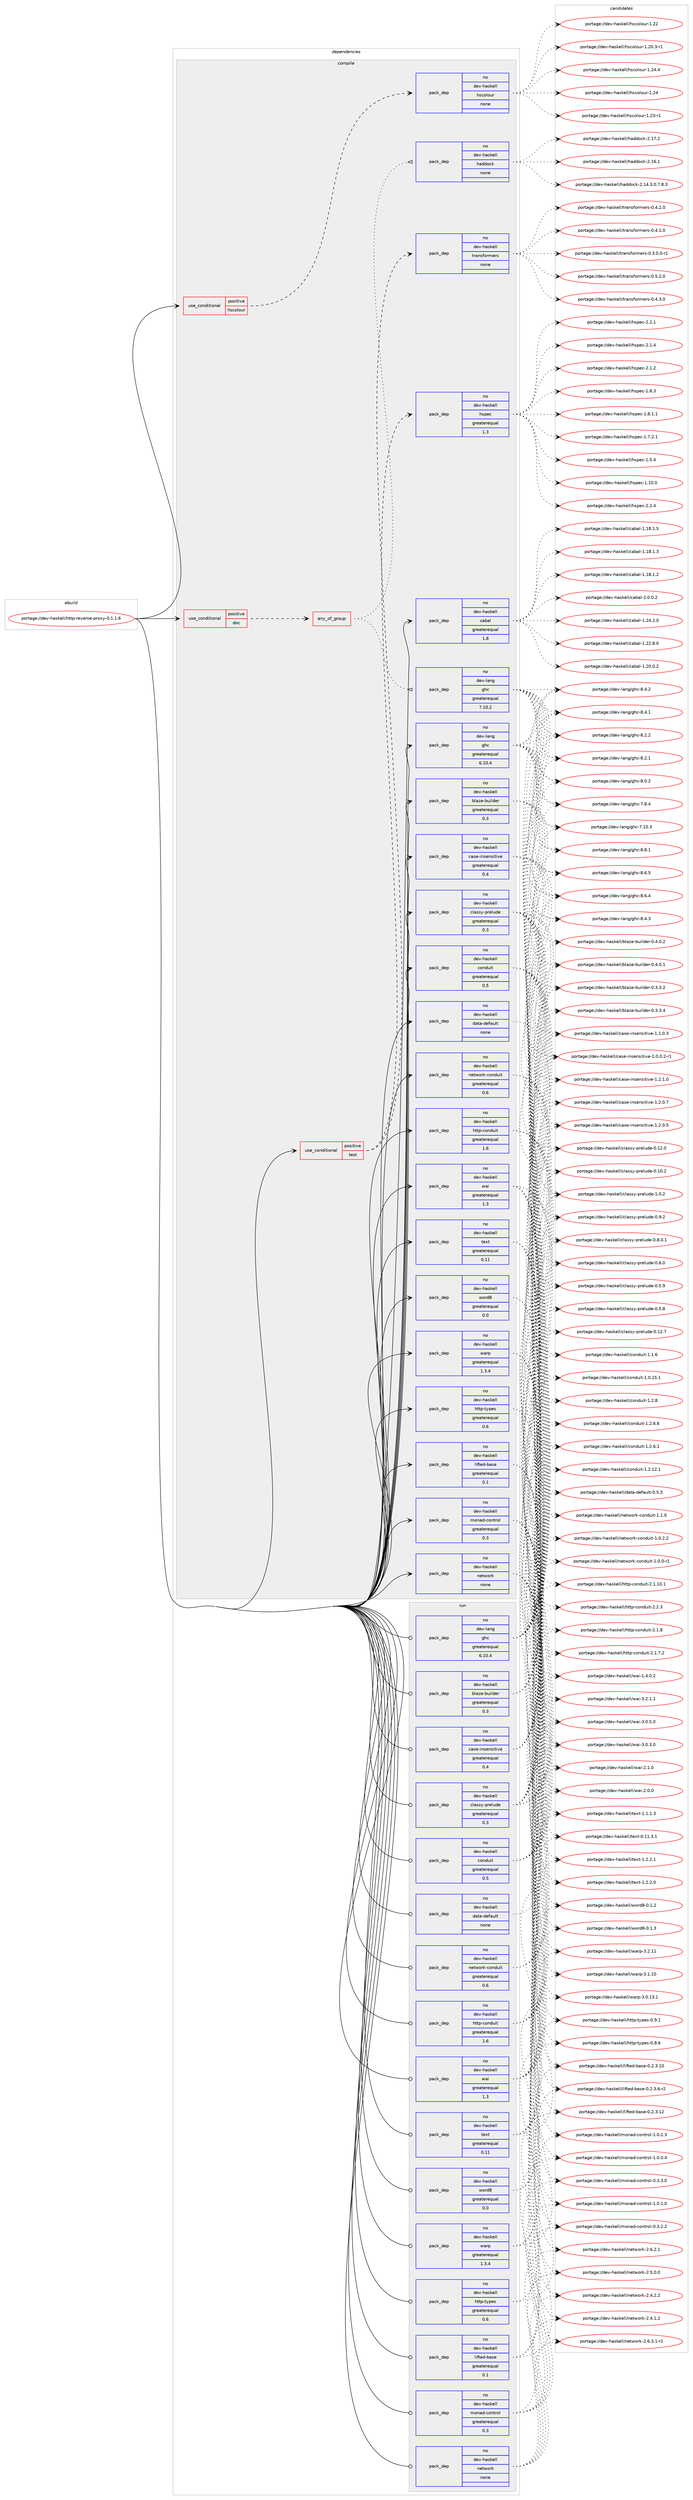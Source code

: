 digraph prolog {

# *************
# Graph options
# *************

newrank=true;
concentrate=true;
compound=true;
graph [rankdir=LR,fontname=Helvetica,fontsize=10,ranksep=1.5];#, ranksep=2.5, nodesep=0.2];
edge  [arrowhead=vee];
node  [fontname=Helvetica,fontsize=10];

# **********
# The ebuild
# **********

subgraph cluster_leftcol {
color=gray;
rank=same;
label=<<i>ebuild</i>>;
id [label="portage://dev-haskell/http-reverse-proxy-0.1.1.6", color=red, width=4, href="../dev-haskell/http-reverse-proxy-0.1.1.6.svg"];
}

# ****************
# The dependencies
# ****************

subgraph cluster_midcol {
color=gray;
label=<<i>dependencies</i>>;
subgraph cluster_compile {
fillcolor="#eeeeee";
style=filled;
label=<<i>compile</i>>;
subgraph cond133193 {
dependency556175 [label=<<TABLE BORDER="0" CELLBORDER="1" CELLSPACING="0" CELLPADDING="4"><TR><TD ROWSPAN="3" CELLPADDING="10">use_conditional</TD></TR><TR><TD>positive</TD></TR><TR><TD>doc</TD></TR></TABLE>>, shape=none, color=red];
subgraph any6204 {
dependency556176 [label=<<TABLE BORDER="0" CELLBORDER="1" CELLSPACING="0" CELLPADDING="4"><TR><TD CELLPADDING="10">any_of_group</TD></TR></TABLE>>, shape=none, color=red];subgraph pack416541 {
dependency556177 [label=<<TABLE BORDER="0" CELLBORDER="1" CELLSPACING="0" CELLPADDING="4" WIDTH="220"><TR><TD ROWSPAN="6" CELLPADDING="30">pack_dep</TD></TR><TR><TD WIDTH="110">no</TD></TR><TR><TD>dev-haskell</TD></TR><TR><TD>haddock</TD></TR><TR><TD>none</TD></TR><TR><TD></TD></TR></TABLE>>, shape=none, color=blue];
}
dependency556176:e -> dependency556177:w [weight=20,style="dotted",arrowhead="oinv"];
subgraph pack416542 {
dependency556178 [label=<<TABLE BORDER="0" CELLBORDER="1" CELLSPACING="0" CELLPADDING="4" WIDTH="220"><TR><TD ROWSPAN="6" CELLPADDING="30">pack_dep</TD></TR><TR><TD WIDTH="110">no</TD></TR><TR><TD>dev-lang</TD></TR><TR><TD>ghc</TD></TR><TR><TD>greaterequal</TD></TR><TR><TD>7.10.2</TD></TR></TABLE>>, shape=none, color=blue];
}
dependency556176:e -> dependency556178:w [weight=20,style="dotted",arrowhead="oinv"];
}
dependency556175:e -> dependency556176:w [weight=20,style="dashed",arrowhead="vee"];
}
id:e -> dependency556175:w [weight=20,style="solid",arrowhead="vee"];
subgraph cond133194 {
dependency556179 [label=<<TABLE BORDER="0" CELLBORDER="1" CELLSPACING="0" CELLPADDING="4"><TR><TD ROWSPAN="3" CELLPADDING="10">use_conditional</TD></TR><TR><TD>positive</TD></TR><TR><TD>hscolour</TD></TR></TABLE>>, shape=none, color=red];
subgraph pack416543 {
dependency556180 [label=<<TABLE BORDER="0" CELLBORDER="1" CELLSPACING="0" CELLPADDING="4" WIDTH="220"><TR><TD ROWSPAN="6" CELLPADDING="30">pack_dep</TD></TR><TR><TD WIDTH="110">no</TD></TR><TR><TD>dev-haskell</TD></TR><TR><TD>hscolour</TD></TR><TR><TD>none</TD></TR><TR><TD></TD></TR></TABLE>>, shape=none, color=blue];
}
dependency556179:e -> dependency556180:w [weight=20,style="dashed",arrowhead="vee"];
}
id:e -> dependency556179:w [weight=20,style="solid",arrowhead="vee"];
subgraph cond133195 {
dependency556181 [label=<<TABLE BORDER="0" CELLBORDER="1" CELLSPACING="0" CELLPADDING="4"><TR><TD ROWSPAN="3" CELLPADDING="10">use_conditional</TD></TR><TR><TD>positive</TD></TR><TR><TD>test</TD></TR></TABLE>>, shape=none, color=red];
subgraph pack416544 {
dependency556182 [label=<<TABLE BORDER="0" CELLBORDER="1" CELLSPACING="0" CELLPADDING="4" WIDTH="220"><TR><TD ROWSPAN="6" CELLPADDING="30">pack_dep</TD></TR><TR><TD WIDTH="110">no</TD></TR><TR><TD>dev-haskell</TD></TR><TR><TD>hspec</TD></TR><TR><TD>greaterequal</TD></TR><TR><TD>1.3</TD></TR></TABLE>>, shape=none, color=blue];
}
dependency556181:e -> dependency556182:w [weight=20,style="dashed",arrowhead="vee"];
subgraph pack416545 {
dependency556183 [label=<<TABLE BORDER="0" CELLBORDER="1" CELLSPACING="0" CELLPADDING="4" WIDTH="220"><TR><TD ROWSPAN="6" CELLPADDING="30">pack_dep</TD></TR><TR><TD WIDTH="110">no</TD></TR><TR><TD>dev-haskell</TD></TR><TR><TD>transformers</TD></TR><TR><TD>none</TD></TR><TR><TD></TD></TR></TABLE>>, shape=none, color=blue];
}
dependency556181:e -> dependency556183:w [weight=20,style="dashed",arrowhead="vee"];
}
id:e -> dependency556181:w [weight=20,style="solid",arrowhead="vee"];
subgraph pack416546 {
dependency556184 [label=<<TABLE BORDER="0" CELLBORDER="1" CELLSPACING="0" CELLPADDING="4" WIDTH="220"><TR><TD ROWSPAN="6" CELLPADDING="30">pack_dep</TD></TR><TR><TD WIDTH="110">no</TD></TR><TR><TD>dev-haskell</TD></TR><TR><TD>blaze-builder</TD></TR><TR><TD>greaterequal</TD></TR><TR><TD>0.3</TD></TR></TABLE>>, shape=none, color=blue];
}
id:e -> dependency556184:w [weight=20,style="solid",arrowhead="vee"];
subgraph pack416547 {
dependency556185 [label=<<TABLE BORDER="0" CELLBORDER="1" CELLSPACING="0" CELLPADDING="4" WIDTH="220"><TR><TD ROWSPAN="6" CELLPADDING="30">pack_dep</TD></TR><TR><TD WIDTH="110">no</TD></TR><TR><TD>dev-haskell</TD></TR><TR><TD>cabal</TD></TR><TR><TD>greaterequal</TD></TR><TR><TD>1.8</TD></TR></TABLE>>, shape=none, color=blue];
}
id:e -> dependency556185:w [weight=20,style="solid",arrowhead="vee"];
subgraph pack416548 {
dependency556186 [label=<<TABLE BORDER="0" CELLBORDER="1" CELLSPACING="0" CELLPADDING="4" WIDTH="220"><TR><TD ROWSPAN="6" CELLPADDING="30">pack_dep</TD></TR><TR><TD WIDTH="110">no</TD></TR><TR><TD>dev-haskell</TD></TR><TR><TD>case-insensitive</TD></TR><TR><TD>greaterequal</TD></TR><TR><TD>0.4</TD></TR></TABLE>>, shape=none, color=blue];
}
id:e -> dependency556186:w [weight=20,style="solid",arrowhead="vee"];
subgraph pack416549 {
dependency556187 [label=<<TABLE BORDER="0" CELLBORDER="1" CELLSPACING="0" CELLPADDING="4" WIDTH="220"><TR><TD ROWSPAN="6" CELLPADDING="30">pack_dep</TD></TR><TR><TD WIDTH="110">no</TD></TR><TR><TD>dev-haskell</TD></TR><TR><TD>classy-prelude</TD></TR><TR><TD>greaterequal</TD></TR><TR><TD>0.3</TD></TR></TABLE>>, shape=none, color=blue];
}
id:e -> dependency556187:w [weight=20,style="solid",arrowhead="vee"];
subgraph pack416550 {
dependency556188 [label=<<TABLE BORDER="0" CELLBORDER="1" CELLSPACING="0" CELLPADDING="4" WIDTH="220"><TR><TD ROWSPAN="6" CELLPADDING="30">pack_dep</TD></TR><TR><TD WIDTH="110">no</TD></TR><TR><TD>dev-haskell</TD></TR><TR><TD>conduit</TD></TR><TR><TD>greaterequal</TD></TR><TR><TD>0.5</TD></TR></TABLE>>, shape=none, color=blue];
}
id:e -> dependency556188:w [weight=20,style="solid",arrowhead="vee"];
subgraph pack416551 {
dependency556189 [label=<<TABLE BORDER="0" CELLBORDER="1" CELLSPACING="0" CELLPADDING="4" WIDTH="220"><TR><TD ROWSPAN="6" CELLPADDING="30">pack_dep</TD></TR><TR><TD WIDTH="110">no</TD></TR><TR><TD>dev-haskell</TD></TR><TR><TD>data-default</TD></TR><TR><TD>none</TD></TR><TR><TD></TD></TR></TABLE>>, shape=none, color=blue];
}
id:e -> dependency556189:w [weight=20,style="solid",arrowhead="vee"];
subgraph pack416552 {
dependency556190 [label=<<TABLE BORDER="0" CELLBORDER="1" CELLSPACING="0" CELLPADDING="4" WIDTH="220"><TR><TD ROWSPAN="6" CELLPADDING="30">pack_dep</TD></TR><TR><TD WIDTH="110">no</TD></TR><TR><TD>dev-haskell</TD></TR><TR><TD>http-conduit</TD></TR><TR><TD>greaterequal</TD></TR><TR><TD>1.6</TD></TR></TABLE>>, shape=none, color=blue];
}
id:e -> dependency556190:w [weight=20,style="solid",arrowhead="vee"];
subgraph pack416553 {
dependency556191 [label=<<TABLE BORDER="0" CELLBORDER="1" CELLSPACING="0" CELLPADDING="4" WIDTH="220"><TR><TD ROWSPAN="6" CELLPADDING="30">pack_dep</TD></TR><TR><TD WIDTH="110">no</TD></TR><TR><TD>dev-haskell</TD></TR><TR><TD>http-types</TD></TR><TR><TD>greaterequal</TD></TR><TR><TD>0.6</TD></TR></TABLE>>, shape=none, color=blue];
}
id:e -> dependency556191:w [weight=20,style="solid",arrowhead="vee"];
subgraph pack416554 {
dependency556192 [label=<<TABLE BORDER="0" CELLBORDER="1" CELLSPACING="0" CELLPADDING="4" WIDTH="220"><TR><TD ROWSPAN="6" CELLPADDING="30">pack_dep</TD></TR><TR><TD WIDTH="110">no</TD></TR><TR><TD>dev-haskell</TD></TR><TR><TD>lifted-base</TD></TR><TR><TD>greaterequal</TD></TR><TR><TD>0.1</TD></TR></TABLE>>, shape=none, color=blue];
}
id:e -> dependency556192:w [weight=20,style="solid",arrowhead="vee"];
subgraph pack416555 {
dependency556193 [label=<<TABLE BORDER="0" CELLBORDER="1" CELLSPACING="0" CELLPADDING="4" WIDTH="220"><TR><TD ROWSPAN="6" CELLPADDING="30">pack_dep</TD></TR><TR><TD WIDTH="110">no</TD></TR><TR><TD>dev-haskell</TD></TR><TR><TD>monad-control</TD></TR><TR><TD>greaterequal</TD></TR><TR><TD>0.3</TD></TR></TABLE>>, shape=none, color=blue];
}
id:e -> dependency556193:w [weight=20,style="solid",arrowhead="vee"];
subgraph pack416556 {
dependency556194 [label=<<TABLE BORDER="0" CELLBORDER="1" CELLSPACING="0" CELLPADDING="4" WIDTH="220"><TR><TD ROWSPAN="6" CELLPADDING="30">pack_dep</TD></TR><TR><TD WIDTH="110">no</TD></TR><TR><TD>dev-haskell</TD></TR><TR><TD>network</TD></TR><TR><TD>none</TD></TR><TR><TD></TD></TR></TABLE>>, shape=none, color=blue];
}
id:e -> dependency556194:w [weight=20,style="solid",arrowhead="vee"];
subgraph pack416557 {
dependency556195 [label=<<TABLE BORDER="0" CELLBORDER="1" CELLSPACING="0" CELLPADDING="4" WIDTH="220"><TR><TD ROWSPAN="6" CELLPADDING="30">pack_dep</TD></TR><TR><TD WIDTH="110">no</TD></TR><TR><TD>dev-haskell</TD></TR><TR><TD>network-conduit</TD></TR><TR><TD>greaterequal</TD></TR><TR><TD>0.6</TD></TR></TABLE>>, shape=none, color=blue];
}
id:e -> dependency556195:w [weight=20,style="solid",arrowhead="vee"];
subgraph pack416558 {
dependency556196 [label=<<TABLE BORDER="0" CELLBORDER="1" CELLSPACING="0" CELLPADDING="4" WIDTH="220"><TR><TD ROWSPAN="6" CELLPADDING="30">pack_dep</TD></TR><TR><TD WIDTH="110">no</TD></TR><TR><TD>dev-haskell</TD></TR><TR><TD>text</TD></TR><TR><TD>greaterequal</TD></TR><TR><TD>0.11</TD></TR></TABLE>>, shape=none, color=blue];
}
id:e -> dependency556196:w [weight=20,style="solid",arrowhead="vee"];
subgraph pack416559 {
dependency556197 [label=<<TABLE BORDER="0" CELLBORDER="1" CELLSPACING="0" CELLPADDING="4" WIDTH="220"><TR><TD ROWSPAN="6" CELLPADDING="30">pack_dep</TD></TR><TR><TD WIDTH="110">no</TD></TR><TR><TD>dev-haskell</TD></TR><TR><TD>wai</TD></TR><TR><TD>greaterequal</TD></TR><TR><TD>1.3</TD></TR></TABLE>>, shape=none, color=blue];
}
id:e -> dependency556197:w [weight=20,style="solid",arrowhead="vee"];
subgraph pack416560 {
dependency556198 [label=<<TABLE BORDER="0" CELLBORDER="1" CELLSPACING="0" CELLPADDING="4" WIDTH="220"><TR><TD ROWSPAN="6" CELLPADDING="30">pack_dep</TD></TR><TR><TD WIDTH="110">no</TD></TR><TR><TD>dev-haskell</TD></TR><TR><TD>warp</TD></TR><TR><TD>greaterequal</TD></TR><TR><TD>1.3.4</TD></TR></TABLE>>, shape=none, color=blue];
}
id:e -> dependency556198:w [weight=20,style="solid",arrowhead="vee"];
subgraph pack416561 {
dependency556199 [label=<<TABLE BORDER="0" CELLBORDER="1" CELLSPACING="0" CELLPADDING="4" WIDTH="220"><TR><TD ROWSPAN="6" CELLPADDING="30">pack_dep</TD></TR><TR><TD WIDTH="110">no</TD></TR><TR><TD>dev-haskell</TD></TR><TR><TD>word8</TD></TR><TR><TD>greaterequal</TD></TR><TR><TD>0.0</TD></TR></TABLE>>, shape=none, color=blue];
}
id:e -> dependency556199:w [weight=20,style="solid",arrowhead="vee"];
subgraph pack416562 {
dependency556200 [label=<<TABLE BORDER="0" CELLBORDER="1" CELLSPACING="0" CELLPADDING="4" WIDTH="220"><TR><TD ROWSPAN="6" CELLPADDING="30">pack_dep</TD></TR><TR><TD WIDTH="110">no</TD></TR><TR><TD>dev-lang</TD></TR><TR><TD>ghc</TD></TR><TR><TD>greaterequal</TD></TR><TR><TD>6.10.4</TD></TR></TABLE>>, shape=none, color=blue];
}
id:e -> dependency556200:w [weight=20,style="solid",arrowhead="vee"];
}
subgraph cluster_compileandrun {
fillcolor="#eeeeee";
style=filled;
label=<<i>compile and run</i>>;
}
subgraph cluster_run {
fillcolor="#eeeeee";
style=filled;
label=<<i>run</i>>;
subgraph pack416563 {
dependency556201 [label=<<TABLE BORDER="0" CELLBORDER="1" CELLSPACING="0" CELLPADDING="4" WIDTH="220"><TR><TD ROWSPAN="6" CELLPADDING="30">pack_dep</TD></TR><TR><TD WIDTH="110">no</TD></TR><TR><TD>dev-haskell</TD></TR><TR><TD>blaze-builder</TD></TR><TR><TD>greaterequal</TD></TR><TR><TD>0.3</TD></TR></TABLE>>, shape=none, color=blue];
}
id:e -> dependency556201:w [weight=20,style="solid",arrowhead="odot"];
subgraph pack416564 {
dependency556202 [label=<<TABLE BORDER="0" CELLBORDER="1" CELLSPACING="0" CELLPADDING="4" WIDTH="220"><TR><TD ROWSPAN="6" CELLPADDING="30">pack_dep</TD></TR><TR><TD WIDTH="110">no</TD></TR><TR><TD>dev-haskell</TD></TR><TR><TD>case-insensitive</TD></TR><TR><TD>greaterequal</TD></TR><TR><TD>0.4</TD></TR></TABLE>>, shape=none, color=blue];
}
id:e -> dependency556202:w [weight=20,style="solid",arrowhead="odot"];
subgraph pack416565 {
dependency556203 [label=<<TABLE BORDER="0" CELLBORDER="1" CELLSPACING="0" CELLPADDING="4" WIDTH="220"><TR><TD ROWSPAN="6" CELLPADDING="30">pack_dep</TD></TR><TR><TD WIDTH="110">no</TD></TR><TR><TD>dev-haskell</TD></TR><TR><TD>classy-prelude</TD></TR><TR><TD>greaterequal</TD></TR><TR><TD>0.3</TD></TR></TABLE>>, shape=none, color=blue];
}
id:e -> dependency556203:w [weight=20,style="solid",arrowhead="odot"];
subgraph pack416566 {
dependency556204 [label=<<TABLE BORDER="0" CELLBORDER="1" CELLSPACING="0" CELLPADDING="4" WIDTH="220"><TR><TD ROWSPAN="6" CELLPADDING="30">pack_dep</TD></TR><TR><TD WIDTH="110">no</TD></TR><TR><TD>dev-haskell</TD></TR><TR><TD>conduit</TD></TR><TR><TD>greaterequal</TD></TR><TR><TD>0.5</TD></TR></TABLE>>, shape=none, color=blue];
}
id:e -> dependency556204:w [weight=20,style="solid",arrowhead="odot"];
subgraph pack416567 {
dependency556205 [label=<<TABLE BORDER="0" CELLBORDER="1" CELLSPACING="0" CELLPADDING="4" WIDTH="220"><TR><TD ROWSPAN="6" CELLPADDING="30">pack_dep</TD></TR><TR><TD WIDTH="110">no</TD></TR><TR><TD>dev-haskell</TD></TR><TR><TD>data-default</TD></TR><TR><TD>none</TD></TR><TR><TD></TD></TR></TABLE>>, shape=none, color=blue];
}
id:e -> dependency556205:w [weight=20,style="solid",arrowhead="odot"];
subgraph pack416568 {
dependency556206 [label=<<TABLE BORDER="0" CELLBORDER="1" CELLSPACING="0" CELLPADDING="4" WIDTH="220"><TR><TD ROWSPAN="6" CELLPADDING="30">pack_dep</TD></TR><TR><TD WIDTH="110">no</TD></TR><TR><TD>dev-haskell</TD></TR><TR><TD>http-conduit</TD></TR><TR><TD>greaterequal</TD></TR><TR><TD>1.6</TD></TR></TABLE>>, shape=none, color=blue];
}
id:e -> dependency556206:w [weight=20,style="solid",arrowhead="odot"];
subgraph pack416569 {
dependency556207 [label=<<TABLE BORDER="0" CELLBORDER="1" CELLSPACING="0" CELLPADDING="4" WIDTH="220"><TR><TD ROWSPAN="6" CELLPADDING="30">pack_dep</TD></TR><TR><TD WIDTH="110">no</TD></TR><TR><TD>dev-haskell</TD></TR><TR><TD>http-types</TD></TR><TR><TD>greaterequal</TD></TR><TR><TD>0.6</TD></TR></TABLE>>, shape=none, color=blue];
}
id:e -> dependency556207:w [weight=20,style="solid",arrowhead="odot"];
subgraph pack416570 {
dependency556208 [label=<<TABLE BORDER="0" CELLBORDER="1" CELLSPACING="0" CELLPADDING="4" WIDTH="220"><TR><TD ROWSPAN="6" CELLPADDING="30">pack_dep</TD></TR><TR><TD WIDTH="110">no</TD></TR><TR><TD>dev-haskell</TD></TR><TR><TD>lifted-base</TD></TR><TR><TD>greaterequal</TD></TR><TR><TD>0.1</TD></TR></TABLE>>, shape=none, color=blue];
}
id:e -> dependency556208:w [weight=20,style="solid",arrowhead="odot"];
subgraph pack416571 {
dependency556209 [label=<<TABLE BORDER="0" CELLBORDER="1" CELLSPACING="0" CELLPADDING="4" WIDTH="220"><TR><TD ROWSPAN="6" CELLPADDING="30">pack_dep</TD></TR><TR><TD WIDTH="110">no</TD></TR><TR><TD>dev-haskell</TD></TR><TR><TD>monad-control</TD></TR><TR><TD>greaterequal</TD></TR><TR><TD>0.3</TD></TR></TABLE>>, shape=none, color=blue];
}
id:e -> dependency556209:w [weight=20,style="solid",arrowhead="odot"];
subgraph pack416572 {
dependency556210 [label=<<TABLE BORDER="0" CELLBORDER="1" CELLSPACING="0" CELLPADDING="4" WIDTH="220"><TR><TD ROWSPAN="6" CELLPADDING="30">pack_dep</TD></TR><TR><TD WIDTH="110">no</TD></TR><TR><TD>dev-haskell</TD></TR><TR><TD>network</TD></TR><TR><TD>none</TD></TR><TR><TD></TD></TR></TABLE>>, shape=none, color=blue];
}
id:e -> dependency556210:w [weight=20,style="solid",arrowhead="odot"];
subgraph pack416573 {
dependency556211 [label=<<TABLE BORDER="0" CELLBORDER="1" CELLSPACING="0" CELLPADDING="4" WIDTH="220"><TR><TD ROWSPAN="6" CELLPADDING="30">pack_dep</TD></TR><TR><TD WIDTH="110">no</TD></TR><TR><TD>dev-haskell</TD></TR><TR><TD>network-conduit</TD></TR><TR><TD>greaterequal</TD></TR><TR><TD>0.6</TD></TR></TABLE>>, shape=none, color=blue];
}
id:e -> dependency556211:w [weight=20,style="solid",arrowhead="odot"];
subgraph pack416574 {
dependency556212 [label=<<TABLE BORDER="0" CELLBORDER="1" CELLSPACING="0" CELLPADDING="4" WIDTH="220"><TR><TD ROWSPAN="6" CELLPADDING="30">pack_dep</TD></TR><TR><TD WIDTH="110">no</TD></TR><TR><TD>dev-haskell</TD></TR><TR><TD>text</TD></TR><TR><TD>greaterequal</TD></TR><TR><TD>0.11</TD></TR></TABLE>>, shape=none, color=blue];
}
id:e -> dependency556212:w [weight=20,style="solid",arrowhead="odot"];
subgraph pack416575 {
dependency556213 [label=<<TABLE BORDER="0" CELLBORDER="1" CELLSPACING="0" CELLPADDING="4" WIDTH="220"><TR><TD ROWSPAN="6" CELLPADDING="30">pack_dep</TD></TR><TR><TD WIDTH="110">no</TD></TR><TR><TD>dev-haskell</TD></TR><TR><TD>wai</TD></TR><TR><TD>greaterequal</TD></TR><TR><TD>1.3</TD></TR></TABLE>>, shape=none, color=blue];
}
id:e -> dependency556213:w [weight=20,style="solid",arrowhead="odot"];
subgraph pack416576 {
dependency556214 [label=<<TABLE BORDER="0" CELLBORDER="1" CELLSPACING="0" CELLPADDING="4" WIDTH="220"><TR><TD ROWSPAN="6" CELLPADDING="30">pack_dep</TD></TR><TR><TD WIDTH="110">no</TD></TR><TR><TD>dev-haskell</TD></TR><TR><TD>warp</TD></TR><TR><TD>greaterequal</TD></TR><TR><TD>1.3.4</TD></TR></TABLE>>, shape=none, color=blue];
}
id:e -> dependency556214:w [weight=20,style="solid",arrowhead="odot"];
subgraph pack416577 {
dependency556215 [label=<<TABLE BORDER="0" CELLBORDER="1" CELLSPACING="0" CELLPADDING="4" WIDTH="220"><TR><TD ROWSPAN="6" CELLPADDING="30">pack_dep</TD></TR><TR><TD WIDTH="110">no</TD></TR><TR><TD>dev-haskell</TD></TR><TR><TD>word8</TD></TR><TR><TD>greaterequal</TD></TR><TR><TD>0.0</TD></TR></TABLE>>, shape=none, color=blue];
}
id:e -> dependency556215:w [weight=20,style="solid",arrowhead="odot"];
subgraph pack416578 {
dependency556216 [label=<<TABLE BORDER="0" CELLBORDER="1" CELLSPACING="0" CELLPADDING="4" WIDTH="220"><TR><TD ROWSPAN="6" CELLPADDING="30">pack_dep</TD></TR><TR><TD WIDTH="110">no</TD></TR><TR><TD>dev-lang</TD></TR><TR><TD>ghc</TD></TR><TR><TD>greaterequal</TD></TR><TR><TD>6.10.4</TD></TR></TABLE>>, shape=none, color=blue];
}
id:e -> dependency556216:w [weight=20,style="solid",arrowhead="odot"];
}
}

# **************
# The candidates
# **************

subgraph cluster_choices {
rank=same;
color=gray;
label=<<i>candidates</i>>;

subgraph choice416541 {
color=black;
nodesep=1;
choice100101118451049711510710110810847104971001001119910745504649554650 [label="portage://dev-haskell/haddock-2.17.2", color=red, width=4,href="../dev-haskell/haddock-2.17.2.svg"];
choice100101118451049711510710110810847104971001001119910745504649544649 [label="portage://dev-haskell/haddock-2.16.1", color=red, width=4,href="../dev-haskell/haddock-2.16.1.svg"];
choice1001011184510497115107101108108471049710010011199107455046495246514648465546564651 [label="portage://dev-haskell/haddock-2.14.3.0.7.8.3", color=red, width=4,href="../dev-haskell/haddock-2.14.3.0.7.8.3.svg"];
dependency556177:e -> choice100101118451049711510710110810847104971001001119910745504649554650:w [style=dotted,weight="100"];
dependency556177:e -> choice100101118451049711510710110810847104971001001119910745504649544649:w [style=dotted,weight="100"];
dependency556177:e -> choice1001011184510497115107101108108471049710010011199107455046495246514648465546564651:w [style=dotted,weight="100"];
}
subgraph choice416542 {
color=black;
nodesep=1;
choice10010111845108971101034710310499455646564649 [label="portage://dev-lang/ghc-8.8.1", color=red, width=4,href="../dev-lang/ghc-8.8.1.svg"];
choice10010111845108971101034710310499455646544653 [label="portage://dev-lang/ghc-8.6.5", color=red, width=4,href="../dev-lang/ghc-8.6.5.svg"];
choice10010111845108971101034710310499455646544652 [label="portage://dev-lang/ghc-8.6.4", color=red, width=4,href="../dev-lang/ghc-8.6.4.svg"];
choice10010111845108971101034710310499455646524651 [label="portage://dev-lang/ghc-8.4.3", color=red, width=4,href="../dev-lang/ghc-8.4.3.svg"];
choice10010111845108971101034710310499455646524650 [label="portage://dev-lang/ghc-8.4.2", color=red, width=4,href="../dev-lang/ghc-8.4.2.svg"];
choice10010111845108971101034710310499455646524649 [label="portage://dev-lang/ghc-8.4.1", color=red, width=4,href="../dev-lang/ghc-8.4.1.svg"];
choice10010111845108971101034710310499455646504650 [label="portage://dev-lang/ghc-8.2.2", color=red, width=4,href="../dev-lang/ghc-8.2.2.svg"];
choice10010111845108971101034710310499455646504649 [label="portage://dev-lang/ghc-8.2.1", color=red, width=4,href="../dev-lang/ghc-8.2.1.svg"];
choice10010111845108971101034710310499455646484650 [label="portage://dev-lang/ghc-8.0.2", color=red, width=4,href="../dev-lang/ghc-8.0.2.svg"];
choice10010111845108971101034710310499455546564652 [label="portage://dev-lang/ghc-7.8.4", color=red, width=4,href="../dev-lang/ghc-7.8.4.svg"];
choice1001011184510897110103471031049945554649484651 [label="portage://dev-lang/ghc-7.10.3", color=red, width=4,href="../dev-lang/ghc-7.10.3.svg"];
dependency556178:e -> choice10010111845108971101034710310499455646564649:w [style=dotted,weight="100"];
dependency556178:e -> choice10010111845108971101034710310499455646544653:w [style=dotted,weight="100"];
dependency556178:e -> choice10010111845108971101034710310499455646544652:w [style=dotted,weight="100"];
dependency556178:e -> choice10010111845108971101034710310499455646524651:w [style=dotted,weight="100"];
dependency556178:e -> choice10010111845108971101034710310499455646524650:w [style=dotted,weight="100"];
dependency556178:e -> choice10010111845108971101034710310499455646524649:w [style=dotted,weight="100"];
dependency556178:e -> choice10010111845108971101034710310499455646504650:w [style=dotted,weight="100"];
dependency556178:e -> choice10010111845108971101034710310499455646504649:w [style=dotted,weight="100"];
dependency556178:e -> choice10010111845108971101034710310499455646484650:w [style=dotted,weight="100"];
dependency556178:e -> choice10010111845108971101034710310499455546564652:w [style=dotted,weight="100"];
dependency556178:e -> choice1001011184510897110103471031049945554649484651:w [style=dotted,weight="100"];
}
subgraph choice416543 {
color=black;
nodesep=1;
choice1001011184510497115107101108108471041159911110811111711445494650524652 [label="portage://dev-haskell/hscolour-1.24.4", color=red, width=4,href="../dev-haskell/hscolour-1.24.4.svg"];
choice100101118451049711510710110810847104115991111081111171144549465052 [label="portage://dev-haskell/hscolour-1.24", color=red, width=4,href="../dev-haskell/hscolour-1.24.svg"];
choice1001011184510497115107101108108471041159911110811111711445494650514511449 [label="portage://dev-haskell/hscolour-1.23-r1", color=red, width=4,href="../dev-haskell/hscolour-1.23-r1.svg"];
choice100101118451049711510710110810847104115991111081111171144549465050 [label="portage://dev-haskell/hscolour-1.22", color=red, width=4,href="../dev-haskell/hscolour-1.22.svg"];
choice10010111845104971151071011081084710411599111108111117114454946504846514511449 [label="portage://dev-haskell/hscolour-1.20.3-r1", color=red, width=4,href="../dev-haskell/hscolour-1.20.3-r1.svg"];
dependency556180:e -> choice1001011184510497115107101108108471041159911110811111711445494650524652:w [style=dotted,weight="100"];
dependency556180:e -> choice100101118451049711510710110810847104115991111081111171144549465052:w [style=dotted,weight="100"];
dependency556180:e -> choice1001011184510497115107101108108471041159911110811111711445494650514511449:w [style=dotted,weight="100"];
dependency556180:e -> choice100101118451049711510710110810847104115991111081111171144549465050:w [style=dotted,weight="100"];
dependency556180:e -> choice10010111845104971151071011081084710411599111108111117114454946504846514511449:w [style=dotted,weight="100"];
}
subgraph choice416544 {
color=black;
nodesep=1;
choice10010111845104971151071011081084710411511210199455046504652 [label="portage://dev-haskell/hspec-2.2.4", color=red, width=4,href="../dev-haskell/hspec-2.2.4.svg"];
choice10010111845104971151071011081084710411511210199455046504649 [label="portage://dev-haskell/hspec-2.2.1", color=red, width=4,href="../dev-haskell/hspec-2.2.1.svg"];
choice10010111845104971151071011081084710411511210199455046494652 [label="portage://dev-haskell/hspec-2.1.4", color=red, width=4,href="../dev-haskell/hspec-2.1.4.svg"];
choice10010111845104971151071011081084710411511210199455046494650 [label="portage://dev-haskell/hspec-2.1.2", color=red, width=4,href="../dev-haskell/hspec-2.1.2.svg"];
choice10010111845104971151071011081084710411511210199454946564651 [label="portage://dev-haskell/hspec-1.8.3", color=red, width=4,href="../dev-haskell/hspec-1.8.3.svg"];
choice100101118451049711510710110810847104115112101994549465646494649 [label="portage://dev-haskell/hspec-1.8.1.1", color=red, width=4,href="../dev-haskell/hspec-1.8.1.1.svg"];
choice100101118451049711510710110810847104115112101994549465546504649 [label="portage://dev-haskell/hspec-1.7.2.1", color=red, width=4,href="../dev-haskell/hspec-1.7.2.1.svg"];
choice10010111845104971151071011081084710411511210199454946534652 [label="portage://dev-haskell/hspec-1.5.4", color=red, width=4,href="../dev-haskell/hspec-1.5.4.svg"];
choice1001011184510497115107101108108471041151121019945494649484648 [label="portage://dev-haskell/hspec-1.10.0", color=red, width=4,href="../dev-haskell/hspec-1.10.0.svg"];
dependency556182:e -> choice10010111845104971151071011081084710411511210199455046504652:w [style=dotted,weight="100"];
dependency556182:e -> choice10010111845104971151071011081084710411511210199455046504649:w [style=dotted,weight="100"];
dependency556182:e -> choice10010111845104971151071011081084710411511210199455046494652:w [style=dotted,weight="100"];
dependency556182:e -> choice10010111845104971151071011081084710411511210199455046494650:w [style=dotted,weight="100"];
dependency556182:e -> choice10010111845104971151071011081084710411511210199454946564651:w [style=dotted,weight="100"];
dependency556182:e -> choice100101118451049711510710110810847104115112101994549465646494649:w [style=dotted,weight="100"];
dependency556182:e -> choice100101118451049711510710110810847104115112101994549465546504649:w [style=dotted,weight="100"];
dependency556182:e -> choice10010111845104971151071011081084710411511210199454946534652:w [style=dotted,weight="100"];
dependency556182:e -> choice1001011184510497115107101108108471041151121019945494649484648:w [style=dotted,weight="100"];
}
subgraph choice416545 {
color=black;
nodesep=1;
choice100101118451049711510710110810847116114971101151021111141091011141154548465346504648 [label="portage://dev-haskell/transformers-0.5.2.0", color=red, width=4,href="../dev-haskell/transformers-0.5.2.0.svg"];
choice100101118451049711510710110810847116114971101151021111141091011141154548465246514648 [label="portage://dev-haskell/transformers-0.4.3.0", color=red, width=4,href="../dev-haskell/transformers-0.4.3.0.svg"];
choice100101118451049711510710110810847116114971101151021111141091011141154548465246504648 [label="portage://dev-haskell/transformers-0.4.2.0", color=red, width=4,href="../dev-haskell/transformers-0.4.2.0.svg"];
choice100101118451049711510710110810847116114971101151021111141091011141154548465246494648 [label="portage://dev-haskell/transformers-0.4.1.0", color=red, width=4,href="../dev-haskell/transformers-0.4.1.0.svg"];
choice1001011184510497115107101108108471161149711011510211111410910111411545484651464846484511449 [label="portage://dev-haskell/transformers-0.3.0.0-r1", color=red, width=4,href="../dev-haskell/transformers-0.3.0.0-r1.svg"];
dependency556183:e -> choice100101118451049711510710110810847116114971101151021111141091011141154548465346504648:w [style=dotted,weight="100"];
dependency556183:e -> choice100101118451049711510710110810847116114971101151021111141091011141154548465246514648:w [style=dotted,weight="100"];
dependency556183:e -> choice100101118451049711510710110810847116114971101151021111141091011141154548465246504648:w [style=dotted,weight="100"];
dependency556183:e -> choice100101118451049711510710110810847116114971101151021111141091011141154548465246494648:w [style=dotted,weight="100"];
dependency556183:e -> choice1001011184510497115107101108108471161149711011510211111410910111411545484651464846484511449:w [style=dotted,weight="100"];
}
subgraph choice416546 {
color=black;
nodesep=1;
choice100101118451049711510710110810847981089712210145981171051081001011144548465246484650 [label="portage://dev-haskell/blaze-builder-0.4.0.2", color=red, width=4,href="../dev-haskell/blaze-builder-0.4.0.2.svg"];
choice100101118451049711510710110810847981089712210145981171051081001011144548465246484649 [label="portage://dev-haskell/blaze-builder-0.4.0.1", color=red, width=4,href="../dev-haskell/blaze-builder-0.4.0.1.svg"];
choice100101118451049711510710110810847981089712210145981171051081001011144548465146514652 [label="portage://dev-haskell/blaze-builder-0.3.3.4", color=red, width=4,href="../dev-haskell/blaze-builder-0.3.3.4.svg"];
choice100101118451049711510710110810847981089712210145981171051081001011144548465146514650 [label="portage://dev-haskell/blaze-builder-0.3.3.2", color=red, width=4,href="../dev-haskell/blaze-builder-0.3.3.2.svg"];
dependency556184:e -> choice100101118451049711510710110810847981089712210145981171051081001011144548465246484650:w [style=dotted,weight="100"];
dependency556184:e -> choice100101118451049711510710110810847981089712210145981171051081001011144548465246484649:w [style=dotted,weight="100"];
dependency556184:e -> choice100101118451049711510710110810847981089712210145981171051081001011144548465146514652:w [style=dotted,weight="100"];
dependency556184:e -> choice100101118451049711510710110810847981089712210145981171051081001011144548465146514650:w [style=dotted,weight="100"];
}
subgraph choice416547 {
color=black;
nodesep=1;
choice100101118451049711510710110810847999798971084550464846484650 [label="portage://dev-haskell/cabal-2.0.0.2", color=red, width=4,href="../dev-haskell/cabal-2.0.0.2.svg"];
choice10010111845104971151071011081084799979897108454946505246504648 [label="portage://dev-haskell/cabal-1.24.2.0", color=red, width=4,href="../dev-haskell/cabal-1.24.2.0.svg"];
choice10010111845104971151071011081084799979897108454946505046564648 [label="portage://dev-haskell/cabal-1.22.8.0", color=red, width=4,href="../dev-haskell/cabal-1.22.8.0.svg"];
choice10010111845104971151071011081084799979897108454946504846484650 [label="portage://dev-haskell/cabal-1.20.0.2", color=red, width=4,href="../dev-haskell/cabal-1.20.0.2.svg"];
choice10010111845104971151071011081084799979897108454946495646494653 [label="portage://dev-haskell/cabal-1.18.1.5", color=red, width=4,href="../dev-haskell/cabal-1.18.1.5.svg"];
choice10010111845104971151071011081084799979897108454946495646494651 [label="portage://dev-haskell/cabal-1.18.1.3", color=red, width=4,href="../dev-haskell/cabal-1.18.1.3.svg"];
choice10010111845104971151071011081084799979897108454946495646494650 [label="portage://dev-haskell/cabal-1.18.1.2", color=red, width=4,href="../dev-haskell/cabal-1.18.1.2.svg"];
dependency556185:e -> choice100101118451049711510710110810847999798971084550464846484650:w [style=dotted,weight="100"];
dependency556185:e -> choice10010111845104971151071011081084799979897108454946505246504648:w [style=dotted,weight="100"];
dependency556185:e -> choice10010111845104971151071011081084799979897108454946505046564648:w [style=dotted,weight="100"];
dependency556185:e -> choice10010111845104971151071011081084799979897108454946504846484650:w [style=dotted,weight="100"];
dependency556185:e -> choice10010111845104971151071011081084799979897108454946495646494653:w [style=dotted,weight="100"];
dependency556185:e -> choice10010111845104971151071011081084799979897108454946495646494651:w [style=dotted,weight="100"];
dependency556185:e -> choice10010111845104971151071011081084799979897108454946495646494650:w [style=dotted,weight="100"];
}
subgraph choice416548 {
color=black;
nodesep=1;
choice1001011184510497115107101108108479997115101451051101151011101151051161051181014549465046494648 [label="portage://dev-haskell/case-insensitive-1.2.1.0", color=red, width=4,href="../dev-haskell/case-insensitive-1.2.1.0.svg"];
choice1001011184510497115107101108108479997115101451051101151011101151051161051181014549465046484655 [label="portage://dev-haskell/case-insensitive-1.2.0.7", color=red, width=4,href="../dev-haskell/case-insensitive-1.2.0.7.svg"];
choice1001011184510497115107101108108479997115101451051101151011101151051161051181014549465046484653 [label="portage://dev-haskell/case-insensitive-1.2.0.5", color=red, width=4,href="../dev-haskell/case-insensitive-1.2.0.5.svg"];
choice1001011184510497115107101108108479997115101451051101151011101151051161051181014549464946484651 [label="portage://dev-haskell/case-insensitive-1.1.0.3", color=red, width=4,href="../dev-haskell/case-insensitive-1.1.0.3.svg"];
choice10010111845104971151071011081084799971151014510511011510111011510511610511810145494648464846504511449 [label="portage://dev-haskell/case-insensitive-1.0.0.2-r1", color=red, width=4,href="../dev-haskell/case-insensitive-1.0.0.2-r1.svg"];
dependency556186:e -> choice1001011184510497115107101108108479997115101451051101151011101151051161051181014549465046494648:w [style=dotted,weight="100"];
dependency556186:e -> choice1001011184510497115107101108108479997115101451051101151011101151051161051181014549465046484655:w [style=dotted,weight="100"];
dependency556186:e -> choice1001011184510497115107101108108479997115101451051101151011101151051161051181014549465046484653:w [style=dotted,weight="100"];
dependency556186:e -> choice1001011184510497115107101108108479997115101451051101151011101151051161051181014549464946484651:w [style=dotted,weight="100"];
dependency556186:e -> choice10010111845104971151071011081084799971151014510511011510111011510511610511810145494648464846504511449:w [style=dotted,weight="100"];
}
subgraph choice416549 {
color=black;
nodesep=1;
choice100101118451049711510710110810847991089711511512145112114101108117100101454946484650 [label="portage://dev-haskell/classy-prelude-1.0.2", color=red, width=4,href="../dev-haskell/classy-prelude-1.0.2.svg"];
choice100101118451049711510710110810847991089711511512145112114101108117100101454846574650 [label="portage://dev-haskell/classy-prelude-0.9.2", color=red, width=4,href="../dev-haskell/classy-prelude-0.9.2.svg"];
choice1001011184510497115107101108108479910897115115121451121141011081171001014548465646484649 [label="portage://dev-haskell/classy-prelude-0.8.0.1", color=red, width=4,href="../dev-haskell/classy-prelude-0.8.0.1.svg"];
choice100101118451049711510710110810847991089711511512145112114101108117100101454846544648 [label="portage://dev-haskell/classy-prelude-0.6.0", color=red, width=4,href="../dev-haskell/classy-prelude-0.6.0.svg"];
choice100101118451049711510710110810847991089711511512145112114101108117100101454846534657 [label="portage://dev-haskell/classy-prelude-0.5.9", color=red, width=4,href="../dev-haskell/classy-prelude-0.5.9.svg"];
choice100101118451049711510710110810847991089711511512145112114101108117100101454846534656 [label="portage://dev-haskell/classy-prelude-0.5.8", color=red, width=4,href="../dev-haskell/classy-prelude-0.5.8.svg"];
choice10010111845104971151071011081084799108971151151214511211410110811710010145484649504655 [label="portage://dev-haskell/classy-prelude-0.12.7", color=red, width=4,href="../dev-haskell/classy-prelude-0.12.7.svg"];
choice10010111845104971151071011081084799108971151151214511211410110811710010145484649504648 [label="portage://dev-haskell/classy-prelude-0.12.0", color=red, width=4,href="../dev-haskell/classy-prelude-0.12.0.svg"];
choice10010111845104971151071011081084799108971151151214511211410110811710010145484649484650 [label="portage://dev-haskell/classy-prelude-0.10.2", color=red, width=4,href="../dev-haskell/classy-prelude-0.10.2.svg"];
dependency556187:e -> choice100101118451049711510710110810847991089711511512145112114101108117100101454946484650:w [style=dotted,weight="100"];
dependency556187:e -> choice100101118451049711510710110810847991089711511512145112114101108117100101454846574650:w [style=dotted,weight="100"];
dependency556187:e -> choice1001011184510497115107101108108479910897115115121451121141011081171001014548465646484649:w [style=dotted,weight="100"];
dependency556187:e -> choice100101118451049711510710110810847991089711511512145112114101108117100101454846544648:w [style=dotted,weight="100"];
dependency556187:e -> choice100101118451049711510710110810847991089711511512145112114101108117100101454846534657:w [style=dotted,weight="100"];
dependency556187:e -> choice100101118451049711510710110810847991089711511512145112114101108117100101454846534656:w [style=dotted,weight="100"];
dependency556187:e -> choice10010111845104971151071011081084799108971151151214511211410110811710010145484649504655:w [style=dotted,weight="100"];
dependency556187:e -> choice10010111845104971151071011081084799108971151151214511211410110811710010145484649504648:w [style=dotted,weight="100"];
dependency556187:e -> choice10010111845104971151071011081084799108971151151214511211410110811710010145484649484650:w [style=dotted,weight="100"];
}
subgraph choice416550 {
color=black;
nodesep=1;
choice10010111845104971151071011081084799111110100117105116454946504656 [label="portage://dev-haskell/conduit-1.2.8", color=red, width=4,href="../dev-haskell/conduit-1.2.8.svg"];
choice100101118451049711510710110810847991111101001171051164549465046544654 [label="portage://dev-haskell/conduit-1.2.6.6", color=red, width=4,href="../dev-haskell/conduit-1.2.6.6.svg"];
choice100101118451049711510710110810847991111101001171051164549465046544649 [label="portage://dev-haskell/conduit-1.2.6.1", color=red, width=4,href="../dev-haskell/conduit-1.2.6.1.svg"];
choice10010111845104971151071011081084799111110100117105116454946504649504649 [label="portage://dev-haskell/conduit-1.2.12.1", color=red, width=4,href="../dev-haskell/conduit-1.2.12.1.svg"];
choice10010111845104971151071011081084799111110100117105116454946494654 [label="portage://dev-haskell/conduit-1.1.6", color=red, width=4,href="../dev-haskell/conduit-1.1.6.svg"];
choice10010111845104971151071011081084799111110100117105116454946484649534649 [label="portage://dev-haskell/conduit-1.0.15.1", color=red, width=4,href="../dev-haskell/conduit-1.0.15.1.svg"];
dependency556188:e -> choice10010111845104971151071011081084799111110100117105116454946504656:w [style=dotted,weight="100"];
dependency556188:e -> choice100101118451049711510710110810847991111101001171051164549465046544654:w [style=dotted,weight="100"];
dependency556188:e -> choice100101118451049711510710110810847991111101001171051164549465046544649:w [style=dotted,weight="100"];
dependency556188:e -> choice10010111845104971151071011081084799111110100117105116454946504649504649:w [style=dotted,weight="100"];
dependency556188:e -> choice10010111845104971151071011081084799111110100117105116454946494654:w [style=dotted,weight="100"];
dependency556188:e -> choice10010111845104971151071011081084799111110100117105116454946484649534649:w [style=dotted,weight="100"];
}
subgraph choice416551 {
color=black;
nodesep=1;
choice10010111845104971151071011081084710097116974510010110297117108116454846534651 [label="portage://dev-haskell/data-default-0.5.3", color=red, width=4,href="../dev-haskell/data-default-0.5.3.svg"];
dependency556189:e -> choice10010111845104971151071011081084710097116974510010110297117108116454846534651:w [style=dotted,weight="100"];
}
subgraph choice416552 {
color=black;
nodesep=1;
choice1001011184510497115107101108108471041161161124599111110100117105116455046504651 [label="portage://dev-haskell/http-conduit-2.2.3", color=red, width=4,href="../dev-haskell/http-conduit-2.2.3.svg"];
choice1001011184510497115107101108108471041161161124599111110100117105116455046494656 [label="portage://dev-haskell/http-conduit-2.1.8", color=red, width=4,href="../dev-haskell/http-conduit-2.1.8.svg"];
choice10010111845104971151071011081084710411611611245991111101001171051164550464946554650 [label="portage://dev-haskell/http-conduit-2.1.7.2", color=red, width=4,href="../dev-haskell/http-conduit-2.1.7.2.svg"];
choice1001011184510497115107101108108471041161161124599111110100117105116455046494649484649 [label="portage://dev-haskell/http-conduit-2.1.10.1", color=red, width=4,href="../dev-haskell/http-conduit-2.1.10.1.svg"];
dependency556190:e -> choice1001011184510497115107101108108471041161161124599111110100117105116455046504651:w [style=dotted,weight="100"];
dependency556190:e -> choice1001011184510497115107101108108471041161161124599111110100117105116455046494656:w [style=dotted,weight="100"];
dependency556190:e -> choice10010111845104971151071011081084710411611611245991111101001171051164550464946554650:w [style=dotted,weight="100"];
dependency556190:e -> choice1001011184510497115107101108108471041161161124599111110100117105116455046494649484649:w [style=dotted,weight="100"];
}
subgraph choice416553 {
color=black;
nodesep=1;
choice10010111845104971151071011081084710411611611245116121112101115454846574649 [label="portage://dev-haskell/http-types-0.9.1", color=red, width=4,href="../dev-haskell/http-types-0.9.1.svg"];
choice10010111845104971151071011081084710411611611245116121112101115454846564654 [label="portage://dev-haskell/http-types-0.8.6", color=red, width=4,href="../dev-haskell/http-types-0.8.6.svg"];
dependency556191:e -> choice10010111845104971151071011081084710411611611245116121112101115454846574649:w [style=dotted,weight="100"];
dependency556191:e -> choice10010111845104971151071011081084710411611611245116121112101115454846564654:w [style=dotted,weight="100"];
}
subgraph choice416554 {
color=black;
nodesep=1;
choice10010111845104971151071011081084710810510211610110045989711510145484650465146544511450 [label="portage://dev-haskell/lifted-base-0.2.3.6-r2", color=red, width=4,href="../dev-haskell/lifted-base-0.2.3.6-r2.svg"];
choice100101118451049711510710110810847108105102116101100459897115101454846504651464950 [label="portage://dev-haskell/lifted-base-0.2.3.12", color=red, width=4,href="../dev-haskell/lifted-base-0.2.3.12.svg"];
choice100101118451049711510710110810847108105102116101100459897115101454846504651464948 [label="portage://dev-haskell/lifted-base-0.2.3.10", color=red, width=4,href="../dev-haskell/lifted-base-0.2.3.10.svg"];
dependency556192:e -> choice10010111845104971151071011081084710810510211610110045989711510145484650465146544511450:w [style=dotted,weight="100"];
dependency556192:e -> choice100101118451049711510710110810847108105102116101100459897115101454846504651464950:w [style=dotted,weight="100"];
dependency556192:e -> choice100101118451049711510710110810847108105102116101100459897115101454846504651464948:w [style=dotted,weight="100"];
}
subgraph choice416555 {
color=black;
nodesep=1;
choice1001011184510497115107101108108471091111109710045991111101161141111084549464846504651 [label="portage://dev-haskell/monad-control-1.0.2.3", color=red, width=4,href="../dev-haskell/monad-control-1.0.2.3.svg"];
choice1001011184510497115107101108108471091111109710045991111101161141111084549464846494648 [label="portage://dev-haskell/monad-control-1.0.1.0", color=red, width=4,href="../dev-haskell/monad-control-1.0.1.0.svg"];
choice1001011184510497115107101108108471091111109710045991111101161141111084549464846484652 [label="portage://dev-haskell/monad-control-1.0.0.4", color=red, width=4,href="../dev-haskell/monad-control-1.0.0.4.svg"];
choice1001011184510497115107101108108471091111109710045991111101161141111084548465146514648 [label="portage://dev-haskell/monad-control-0.3.3.0", color=red, width=4,href="../dev-haskell/monad-control-0.3.3.0.svg"];
choice1001011184510497115107101108108471091111109710045991111101161141111084548465146504650 [label="portage://dev-haskell/monad-control-0.3.2.2", color=red, width=4,href="../dev-haskell/monad-control-0.3.2.2.svg"];
dependency556193:e -> choice1001011184510497115107101108108471091111109710045991111101161141111084549464846504651:w [style=dotted,weight="100"];
dependency556193:e -> choice1001011184510497115107101108108471091111109710045991111101161141111084549464846494648:w [style=dotted,weight="100"];
dependency556193:e -> choice1001011184510497115107101108108471091111109710045991111101161141111084549464846484652:w [style=dotted,weight="100"];
dependency556193:e -> choice1001011184510497115107101108108471091111109710045991111101161141111084548465146514648:w [style=dotted,weight="100"];
dependency556193:e -> choice1001011184510497115107101108108471091111109710045991111101161141111084548465146504650:w [style=dotted,weight="100"];
}
subgraph choice416556 {
color=black;
nodesep=1;
choice10010111845104971151071011081084711010111611911111410745504654465146494511449 [label="portage://dev-haskell/network-2.6.3.1-r1", color=red, width=4,href="../dev-haskell/network-2.6.3.1-r1.svg"];
choice1001011184510497115107101108108471101011161191111141074550465446504649 [label="portage://dev-haskell/network-2.6.2.1", color=red, width=4,href="../dev-haskell/network-2.6.2.1.svg"];
choice1001011184510497115107101108108471101011161191111141074550465346484648 [label="portage://dev-haskell/network-2.5.0.0", color=red, width=4,href="../dev-haskell/network-2.5.0.0.svg"];
choice1001011184510497115107101108108471101011161191111141074550465246504650 [label="portage://dev-haskell/network-2.4.2.2", color=red, width=4,href="../dev-haskell/network-2.4.2.2.svg"];
choice1001011184510497115107101108108471101011161191111141074550465246494650 [label="portage://dev-haskell/network-2.4.1.2", color=red, width=4,href="../dev-haskell/network-2.4.1.2.svg"];
dependency556194:e -> choice10010111845104971151071011081084711010111611911111410745504654465146494511449:w [style=dotted,weight="100"];
dependency556194:e -> choice1001011184510497115107101108108471101011161191111141074550465446504649:w [style=dotted,weight="100"];
dependency556194:e -> choice1001011184510497115107101108108471101011161191111141074550465346484648:w [style=dotted,weight="100"];
dependency556194:e -> choice1001011184510497115107101108108471101011161191111141074550465246504650:w [style=dotted,weight="100"];
dependency556194:e -> choice1001011184510497115107101108108471101011161191111141074550465246494650:w [style=dotted,weight="100"];
}
subgraph choice416557 {
color=black;
nodesep=1;
choice1001011184510497115107101108108471101011161191111141074599111110100117105116454946494648 [label="portage://dev-haskell/network-conduit-1.1.0", color=red, width=4,href="../dev-haskell/network-conduit-1.1.0.svg"];
choice10010111845104971151071011081084711010111611911111410745991111101001171051164549464846504650 [label="portage://dev-haskell/network-conduit-1.0.2.2", color=red, width=4,href="../dev-haskell/network-conduit-1.0.2.2.svg"];
choice10010111845104971151071011081084711010111611911111410745991111101001171051164549464846484511449 [label="portage://dev-haskell/network-conduit-1.0.0-r1", color=red, width=4,href="../dev-haskell/network-conduit-1.0.0-r1.svg"];
dependency556195:e -> choice1001011184510497115107101108108471101011161191111141074599111110100117105116454946494648:w [style=dotted,weight="100"];
dependency556195:e -> choice10010111845104971151071011081084711010111611911111410745991111101001171051164549464846504650:w [style=dotted,weight="100"];
dependency556195:e -> choice10010111845104971151071011081084711010111611911111410745991111101001171051164549464846484511449:w [style=dotted,weight="100"];
}
subgraph choice416558 {
color=black;
nodesep=1;
choice1001011184510497115107101108108471161011201164549465046504649 [label="portage://dev-haskell/text-1.2.2.1", color=red, width=4,href="../dev-haskell/text-1.2.2.1.svg"];
choice1001011184510497115107101108108471161011201164549465046504648 [label="portage://dev-haskell/text-1.2.2.0", color=red, width=4,href="../dev-haskell/text-1.2.2.0.svg"];
choice1001011184510497115107101108108471161011201164549464946494651 [label="portage://dev-haskell/text-1.1.1.3", color=red, width=4,href="../dev-haskell/text-1.1.1.3.svg"];
choice100101118451049711510710110810847116101120116454846494946514649 [label="portage://dev-haskell/text-0.11.3.1", color=red, width=4,href="../dev-haskell/text-0.11.3.1.svg"];
dependency556196:e -> choice1001011184510497115107101108108471161011201164549465046504649:w [style=dotted,weight="100"];
dependency556196:e -> choice1001011184510497115107101108108471161011201164549465046504648:w [style=dotted,weight="100"];
dependency556196:e -> choice1001011184510497115107101108108471161011201164549464946494651:w [style=dotted,weight="100"];
dependency556196:e -> choice100101118451049711510710110810847116101120116454846494946514649:w [style=dotted,weight="100"];
}
subgraph choice416559 {
color=black;
nodesep=1;
choice100101118451049711510710110810847119971054551465046494649 [label="portage://dev-haskell/wai-3.2.1.1", color=red, width=4,href="../dev-haskell/wai-3.2.1.1.svg"];
choice100101118451049711510710110810847119971054551464846534648 [label="portage://dev-haskell/wai-3.0.5.0", color=red, width=4,href="../dev-haskell/wai-3.0.5.0.svg"];
choice100101118451049711510710110810847119971054551464846514648 [label="portage://dev-haskell/wai-3.0.3.0", color=red, width=4,href="../dev-haskell/wai-3.0.3.0.svg"];
choice10010111845104971151071011081084711997105455046494648 [label="portage://dev-haskell/wai-2.1.0", color=red, width=4,href="../dev-haskell/wai-2.1.0.svg"];
choice10010111845104971151071011081084711997105455046484648 [label="portage://dev-haskell/wai-2.0.0", color=red, width=4,href="../dev-haskell/wai-2.0.0.svg"];
choice100101118451049711510710110810847119971054549465246484650 [label="portage://dev-haskell/wai-1.4.0.2", color=red, width=4,href="../dev-haskell/wai-1.4.0.2.svg"];
dependency556197:e -> choice100101118451049711510710110810847119971054551465046494649:w [style=dotted,weight="100"];
dependency556197:e -> choice100101118451049711510710110810847119971054551464846534648:w [style=dotted,weight="100"];
dependency556197:e -> choice100101118451049711510710110810847119971054551464846514648:w [style=dotted,weight="100"];
dependency556197:e -> choice10010111845104971151071011081084711997105455046494648:w [style=dotted,weight="100"];
dependency556197:e -> choice10010111845104971151071011081084711997105455046484648:w [style=dotted,weight="100"];
dependency556197:e -> choice100101118451049711510710110810847119971054549465246484650:w [style=dotted,weight="100"];
}
subgraph choice416560 {
color=black;
nodesep=1;
choice1001011184510497115107101108108471199711411245514650464949 [label="portage://dev-haskell/warp-3.2.11", color=red, width=4,href="../dev-haskell/warp-3.2.11.svg"];
choice1001011184510497115107101108108471199711411245514649464948 [label="portage://dev-haskell/warp-3.1.10", color=red, width=4,href="../dev-haskell/warp-3.1.10.svg"];
choice10010111845104971151071011081084711997114112455146484649514649 [label="portage://dev-haskell/warp-3.0.13.1", color=red, width=4,href="../dev-haskell/warp-3.0.13.1.svg"];
dependency556198:e -> choice1001011184510497115107101108108471199711411245514650464949:w [style=dotted,weight="100"];
dependency556198:e -> choice1001011184510497115107101108108471199711411245514649464948:w [style=dotted,weight="100"];
dependency556198:e -> choice10010111845104971151071011081084711997114112455146484649514649:w [style=dotted,weight="100"];
}
subgraph choice416561 {
color=black;
nodesep=1;
choice10010111845104971151071011081084711911111410056454846494651 [label="portage://dev-haskell/word8-0.1.3", color=red, width=4,href="../dev-haskell/word8-0.1.3.svg"];
choice10010111845104971151071011081084711911111410056454846494650 [label="portage://dev-haskell/word8-0.1.2", color=red, width=4,href="../dev-haskell/word8-0.1.2.svg"];
dependency556199:e -> choice10010111845104971151071011081084711911111410056454846494651:w [style=dotted,weight="100"];
dependency556199:e -> choice10010111845104971151071011081084711911111410056454846494650:w [style=dotted,weight="100"];
}
subgraph choice416562 {
color=black;
nodesep=1;
choice10010111845108971101034710310499455646564649 [label="portage://dev-lang/ghc-8.8.1", color=red, width=4,href="../dev-lang/ghc-8.8.1.svg"];
choice10010111845108971101034710310499455646544653 [label="portage://dev-lang/ghc-8.6.5", color=red, width=4,href="../dev-lang/ghc-8.6.5.svg"];
choice10010111845108971101034710310499455646544652 [label="portage://dev-lang/ghc-8.6.4", color=red, width=4,href="../dev-lang/ghc-8.6.4.svg"];
choice10010111845108971101034710310499455646524651 [label="portage://dev-lang/ghc-8.4.3", color=red, width=4,href="../dev-lang/ghc-8.4.3.svg"];
choice10010111845108971101034710310499455646524650 [label="portage://dev-lang/ghc-8.4.2", color=red, width=4,href="../dev-lang/ghc-8.4.2.svg"];
choice10010111845108971101034710310499455646524649 [label="portage://dev-lang/ghc-8.4.1", color=red, width=4,href="../dev-lang/ghc-8.4.1.svg"];
choice10010111845108971101034710310499455646504650 [label="portage://dev-lang/ghc-8.2.2", color=red, width=4,href="../dev-lang/ghc-8.2.2.svg"];
choice10010111845108971101034710310499455646504649 [label="portage://dev-lang/ghc-8.2.1", color=red, width=4,href="../dev-lang/ghc-8.2.1.svg"];
choice10010111845108971101034710310499455646484650 [label="portage://dev-lang/ghc-8.0.2", color=red, width=4,href="../dev-lang/ghc-8.0.2.svg"];
choice10010111845108971101034710310499455546564652 [label="portage://dev-lang/ghc-7.8.4", color=red, width=4,href="../dev-lang/ghc-7.8.4.svg"];
choice1001011184510897110103471031049945554649484651 [label="portage://dev-lang/ghc-7.10.3", color=red, width=4,href="../dev-lang/ghc-7.10.3.svg"];
dependency556200:e -> choice10010111845108971101034710310499455646564649:w [style=dotted,weight="100"];
dependency556200:e -> choice10010111845108971101034710310499455646544653:w [style=dotted,weight="100"];
dependency556200:e -> choice10010111845108971101034710310499455646544652:w [style=dotted,weight="100"];
dependency556200:e -> choice10010111845108971101034710310499455646524651:w [style=dotted,weight="100"];
dependency556200:e -> choice10010111845108971101034710310499455646524650:w [style=dotted,weight="100"];
dependency556200:e -> choice10010111845108971101034710310499455646524649:w [style=dotted,weight="100"];
dependency556200:e -> choice10010111845108971101034710310499455646504650:w [style=dotted,weight="100"];
dependency556200:e -> choice10010111845108971101034710310499455646504649:w [style=dotted,weight="100"];
dependency556200:e -> choice10010111845108971101034710310499455646484650:w [style=dotted,weight="100"];
dependency556200:e -> choice10010111845108971101034710310499455546564652:w [style=dotted,weight="100"];
dependency556200:e -> choice1001011184510897110103471031049945554649484651:w [style=dotted,weight="100"];
}
subgraph choice416563 {
color=black;
nodesep=1;
choice100101118451049711510710110810847981089712210145981171051081001011144548465246484650 [label="portage://dev-haskell/blaze-builder-0.4.0.2", color=red, width=4,href="../dev-haskell/blaze-builder-0.4.0.2.svg"];
choice100101118451049711510710110810847981089712210145981171051081001011144548465246484649 [label="portage://dev-haskell/blaze-builder-0.4.0.1", color=red, width=4,href="../dev-haskell/blaze-builder-0.4.0.1.svg"];
choice100101118451049711510710110810847981089712210145981171051081001011144548465146514652 [label="portage://dev-haskell/blaze-builder-0.3.3.4", color=red, width=4,href="../dev-haskell/blaze-builder-0.3.3.4.svg"];
choice100101118451049711510710110810847981089712210145981171051081001011144548465146514650 [label="portage://dev-haskell/blaze-builder-0.3.3.2", color=red, width=4,href="../dev-haskell/blaze-builder-0.3.3.2.svg"];
dependency556201:e -> choice100101118451049711510710110810847981089712210145981171051081001011144548465246484650:w [style=dotted,weight="100"];
dependency556201:e -> choice100101118451049711510710110810847981089712210145981171051081001011144548465246484649:w [style=dotted,weight="100"];
dependency556201:e -> choice100101118451049711510710110810847981089712210145981171051081001011144548465146514652:w [style=dotted,weight="100"];
dependency556201:e -> choice100101118451049711510710110810847981089712210145981171051081001011144548465146514650:w [style=dotted,weight="100"];
}
subgraph choice416564 {
color=black;
nodesep=1;
choice1001011184510497115107101108108479997115101451051101151011101151051161051181014549465046494648 [label="portage://dev-haskell/case-insensitive-1.2.1.0", color=red, width=4,href="../dev-haskell/case-insensitive-1.2.1.0.svg"];
choice1001011184510497115107101108108479997115101451051101151011101151051161051181014549465046484655 [label="portage://dev-haskell/case-insensitive-1.2.0.7", color=red, width=4,href="../dev-haskell/case-insensitive-1.2.0.7.svg"];
choice1001011184510497115107101108108479997115101451051101151011101151051161051181014549465046484653 [label="portage://dev-haskell/case-insensitive-1.2.0.5", color=red, width=4,href="../dev-haskell/case-insensitive-1.2.0.5.svg"];
choice1001011184510497115107101108108479997115101451051101151011101151051161051181014549464946484651 [label="portage://dev-haskell/case-insensitive-1.1.0.3", color=red, width=4,href="../dev-haskell/case-insensitive-1.1.0.3.svg"];
choice10010111845104971151071011081084799971151014510511011510111011510511610511810145494648464846504511449 [label="portage://dev-haskell/case-insensitive-1.0.0.2-r1", color=red, width=4,href="../dev-haskell/case-insensitive-1.0.0.2-r1.svg"];
dependency556202:e -> choice1001011184510497115107101108108479997115101451051101151011101151051161051181014549465046494648:w [style=dotted,weight="100"];
dependency556202:e -> choice1001011184510497115107101108108479997115101451051101151011101151051161051181014549465046484655:w [style=dotted,weight="100"];
dependency556202:e -> choice1001011184510497115107101108108479997115101451051101151011101151051161051181014549465046484653:w [style=dotted,weight="100"];
dependency556202:e -> choice1001011184510497115107101108108479997115101451051101151011101151051161051181014549464946484651:w [style=dotted,weight="100"];
dependency556202:e -> choice10010111845104971151071011081084799971151014510511011510111011510511610511810145494648464846504511449:w [style=dotted,weight="100"];
}
subgraph choice416565 {
color=black;
nodesep=1;
choice100101118451049711510710110810847991089711511512145112114101108117100101454946484650 [label="portage://dev-haskell/classy-prelude-1.0.2", color=red, width=4,href="../dev-haskell/classy-prelude-1.0.2.svg"];
choice100101118451049711510710110810847991089711511512145112114101108117100101454846574650 [label="portage://dev-haskell/classy-prelude-0.9.2", color=red, width=4,href="../dev-haskell/classy-prelude-0.9.2.svg"];
choice1001011184510497115107101108108479910897115115121451121141011081171001014548465646484649 [label="portage://dev-haskell/classy-prelude-0.8.0.1", color=red, width=4,href="../dev-haskell/classy-prelude-0.8.0.1.svg"];
choice100101118451049711510710110810847991089711511512145112114101108117100101454846544648 [label="portage://dev-haskell/classy-prelude-0.6.0", color=red, width=4,href="../dev-haskell/classy-prelude-0.6.0.svg"];
choice100101118451049711510710110810847991089711511512145112114101108117100101454846534657 [label="portage://dev-haskell/classy-prelude-0.5.9", color=red, width=4,href="../dev-haskell/classy-prelude-0.5.9.svg"];
choice100101118451049711510710110810847991089711511512145112114101108117100101454846534656 [label="portage://dev-haskell/classy-prelude-0.5.8", color=red, width=4,href="../dev-haskell/classy-prelude-0.5.8.svg"];
choice10010111845104971151071011081084799108971151151214511211410110811710010145484649504655 [label="portage://dev-haskell/classy-prelude-0.12.7", color=red, width=4,href="../dev-haskell/classy-prelude-0.12.7.svg"];
choice10010111845104971151071011081084799108971151151214511211410110811710010145484649504648 [label="portage://dev-haskell/classy-prelude-0.12.0", color=red, width=4,href="../dev-haskell/classy-prelude-0.12.0.svg"];
choice10010111845104971151071011081084799108971151151214511211410110811710010145484649484650 [label="portage://dev-haskell/classy-prelude-0.10.2", color=red, width=4,href="../dev-haskell/classy-prelude-0.10.2.svg"];
dependency556203:e -> choice100101118451049711510710110810847991089711511512145112114101108117100101454946484650:w [style=dotted,weight="100"];
dependency556203:e -> choice100101118451049711510710110810847991089711511512145112114101108117100101454846574650:w [style=dotted,weight="100"];
dependency556203:e -> choice1001011184510497115107101108108479910897115115121451121141011081171001014548465646484649:w [style=dotted,weight="100"];
dependency556203:e -> choice100101118451049711510710110810847991089711511512145112114101108117100101454846544648:w [style=dotted,weight="100"];
dependency556203:e -> choice100101118451049711510710110810847991089711511512145112114101108117100101454846534657:w [style=dotted,weight="100"];
dependency556203:e -> choice100101118451049711510710110810847991089711511512145112114101108117100101454846534656:w [style=dotted,weight="100"];
dependency556203:e -> choice10010111845104971151071011081084799108971151151214511211410110811710010145484649504655:w [style=dotted,weight="100"];
dependency556203:e -> choice10010111845104971151071011081084799108971151151214511211410110811710010145484649504648:w [style=dotted,weight="100"];
dependency556203:e -> choice10010111845104971151071011081084799108971151151214511211410110811710010145484649484650:w [style=dotted,weight="100"];
}
subgraph choice416566 {
color=black;
nodesep=1;
choice10010111845104971151071011081084799111110100117105116454946504656 [label="portage://dev-haskell/conduit-1.2.8", color=red, width=4,href="../dev-haskell/conduit-1.2.8.svg"];
choice100101118451049711510710110810847991111101001171051164549465046544654 [label="portage://dev-haskell/conduit-1.2.6.6", color=red, width=4,href="../dev-haskell/conduit-1.2.6.6.svg"];
choice100101118451049711510710110810847991111101001171051164549465046544649 [label="portage://dev-haskell/conduit-1.2.6.1", color=red, width=4,href="../dev-haskell/conduit-1.2.6.1.svg"];
choice10010111845104971151071011081084799111110100117105116454946504649504649 [label="portage://dev-haskell/conduit-1.2.12.1", color=red, width=4,href="../dev-haskell/conduit-1.2.12.1.svg"];
choice10010111845104971151071011081084799111110100117105116454946494654 [label="portage://dev-haskell/conduit-1.1.6", color=red, width=4,href="../dev-haskell/conduit-1.1.6.svg"];
choice10010111845104971151071011081084799111110100117105116454946484649534649 [label="portage://dev-haskell/conduit-1.0.15.1", color=red, width=4,href="../dev-haskell/conduit-1.0.15.1.svg"];
dependency556204:e -> choice10010111845104971151071011081084799111110100117105116454946504656:w [style=dotted,weight="100"];
dependency556204:e -> choice100101118451049711510710110810847991111101001171051164549465046544654:w [style=dotted,weight="100"];
dependency556204:e -> choice100101118451049711510710110810847991111101001171051164549465046544649:w [style=dotted,weight="100"];
dependency556204:e -> choice10010111845104971151071011081084799111110100117105116454946504649504649:w [style=dotted,weight="100"];
dependency556204:e -> choice10010111845104971151071011081084799111110100117105116454946494654:w [style=dotted,weight="100"];
dependency556204:e -> choice10010111845104971151071011081084799111110100117105116454946484649534649:w [style=dotted,weight="100"];
}
subgraph choice416567 {
color=black;
nodesep=1;
choice10010111845104971151071011081084710097116974510010110297117108116454846534651 [label="portage://dev-haskell/data-default-0.5.3", color=red, width=4,href="../dev-haskell/data-default-0.5.3.svg"];
dependency556205:e -> choice10010111845104971151071011081084710097116974510010110297117108116454846534651:w [style=dotted,weight="100"];
}
subgraph choice416568 {
color=black;
nodesep=1;
choice1001011184510497115107101108108471041161161124599111110100117105116455046504651 [label="portage://dev-haskell/http-conduit-2.2.3", color=red, width=4,href="../dev-haskell/http-conduit-2.2.3.svg"];
choice1001011184510497115107101108108471041161161124599111110100117105116455046494656 [label="portage://dev-haskell/http-conduit-2.1.8", color=red, width=4,href="../dev-haskell/http-conduit-2.1.8.svg"];
choice10010111845104971151071011081084710411611611245991111101001171051164550464946554650 [label="portage://dev-haskell/http-conduit-2.1.7.2", color=red, width=4,href="../dev-haskell/http-conduit-2.1.7.2.svg"];
choice1001011184510497115107101108108471041161161124599111110100117105116455046494649484649 [label="portage://dev-haskell/http-conduit-2.1.10.1", color=red, width=4,href="../dev-haskell/http-conduit-2.1.10.1.svg"];
dependency556206:e -> choice1001011184510497115107101108108471041161161124599111110100117105116455046504651:w [style=dotted,weight="100"];
dependency556206:e -> choice1001011184510497115107101108108471041161161124599111110100117105116455046494656:w [style=dotted,weight="100"];
dependency556206:e -> choice10010111845104971151071011081084710411611611245991111101001171051164550464946554650:w [style=dotted,weight="100"];
dependency556206:e -> choice1001011184510497115107101108108471041161161124599111110100117105116455046494649484649:w [style=dotted,weight="100"];
}
subgraph choice416569 {
color=black;
nodesep=1;
choice10010111845104971151071011081084710411611611245116121112101115454846574649 [label="portage://dev-haskell/http-types-0.9.1", color=red, width=4,href="../dev-haskell/http-types-0.9.1.svg"];
choice10010111845104971151071011081084710411611611245116121112101115454846564654 [label="portage://dev-haskell/http-types-0.8.6", color=red, width=4,href="../dev-haskell/http-types-0.8.6.svg"];
dependency556207:e -> choice10010111845104971151071011081084710411611611245116121112101115454846574649:w [style=dotted,weight="100"];
dependency556207:e -> choice10010111845104971151071011081084710411611611245116121112101115454846564654:w [style=dotted,weight="100"];
}
subgraph choice416570 {
color=black;
nodesep=1;
choice10010111845104971151071011081084710810510211610110045989711510145484650465146544511450 [label="portage://dev-haskell/lifted-base-0.2.3.6-r2", color=red, width=4,href="../dev-haskell/lifted-base-0.2.3.6-r2.svg"];
choice100101118451049711510710110810847108105102116101100459897115101454846504651464950 [label="portage://dev-haskell/lifted-base-0.2.3.12", color=red, width=4,href="../dev-haskell/lifted-base-0.2.3.12.svg"];
choice100101118451049711510710110810847108105102116101100459897115101454846504651464948 [label="portage://dev-haskell/lifted-base-0.2.3.10", color=red, width=4,href="../dev-haskell/lifted-base-0.2.3.10.svg"];
dependency556208:e -> choice10010111845104971151071011081084710810510211610110045989711510145484650465146544511450:w [style=dotted,weight="100"];
dependency556208:e -> choice100101118451049711510710110810847108105102116101100459897115101454846504651464950:w [style=dotted,weight="100"];
dependency556208:e -> choice100101118451049711510710110810847108105102116101100459897115101454846504651464948:w [style=dotted,weight="100"];
}
subgraph choice416571 {
color=black;
nodesep=1;
choice1001011184510497115107101108108471091111109710045991111101161141111084549464846504651 [label="portage://dev-haskell/monad-control-1.0.2.3", color=red, width=4,href="../dev-haskell/monad-control-1.0.2.3.svg"];
choice1001011184510497115107101108108471091111109710045991111101161141111084549464846494648 [label="portage://dev-haskell/monad-control-1.0.1.0", color=red, width=4,href="../dev-haskell/monad-control-1.0.1.0.svg"];
choice1001011184510497115107101108108471091111109710045991111101161141111084549464846484652 [label="portage://dev-haskell/monad-control-1.0.0.4", color=red, width=4,href="../dev-haskell/monad-control-1.0.0.4.svg"];
choice1001011184510497115107101108108471091111109710045991111101161141111084548465146514648 [label="portage://dev-haskell/monad-control-0.3.3.0", color=red, width=4,href="../dev-haskell/monad-control-0.3.3.0.svg"];
choice1001011184510497115107101108108471091111109710045991111101161141111084548465146504650 [label="portage://dev-haskell/monad-control-0.3.2.2", color=red, width=4,href="../dev-haskell/monad-control-0.3.2.2.svg"];
dependency556209:e -> choice1001011184510497115107101108108471091111109710045991111101161141111084549464846504651:w [style=dotted,weight="100"];
dependency556209:e -> choice1001011184510497115107101108108471091111109710045991111101161141111084549464846494648:w [style=dotted,weight="100"];
dependency556209:e -> choice1001011184510497115107101108108471091111109710045991111101161141111084549464846484652:w [style=dotted,weight="100"];
dependency556209:e -> choice1001011184510497115107101108108471091111109710045991111101161141111084548465146514648:w [style=dotted,weight="100"];
dependency556209:e -> choice1001011184510497115107101108108471091111109710045991111101161141111084548465146504650:w [style=dotted,weight="100"];
}
subgraph choice416572 {
color=black;
nodesep=1;
choice10010111845104971151071011081084711010111611911111410745504654465146494511449 [label="portage://dev-haskell/network-2.6.3.1-r1", color=red, width=4,href="../dev-haskell/network-2.6.3.1-r1.svg"];
choice1001011184510497115107101108108471101011161191111141074550465446504649 [label="portage://dev-haskell/network-2.6.2.1", color=red, width=4,href="../dev-haskell/network-2.6.2.1.svg"];
choice1001011184510497115107101108108471101011161191111141074550465346484648 [label="portage://dev-haskell/network-2.5.0.0", color=red, width=4,href="../dev-haskell/network-2.5.0.0.svg"];
choice1001011184510497115107101108108471101011161191111141074550465246504650 [label="portage://dev-haskell/network-2.4.2.2", color=red, width=4,href="../dev-haskell/network-2.4.2.2.svg"];
choice1001011184510497115107101108108471101011161191111141074550465246494650 [label="portage://dev-haskell/network-2.4.1.2", color=red, width=4,href="../dev-haskell/network-2.4.1.2.svg"];
dependency556210:e -> choice10010111845104971151071011081084711010111611911111410745504654465146494511449:w [style=dotted,weight="100"];
dependency556210:e -> choice1001011184510497115107101108108471101011161191111141074550465446504649:w [style=dotted,weight="100"];
dependency556210:e -> choice1001011184510497115107101108108471101011161191111141074550465346484648:w [style=dotted,weight="100"];
dependency556210:e -> choice1001011184510497115107101108108471101011161191111141074550465246504650:w [style=dotted,weight="100"];
dependency556210:e -> choice1001011184510497115107101108108471101011161191111141074550465246494650:w [style=dotted,weight="100"];
}
subgraph choice416573 {
color=black;
nodesep=1;
choice1001011184510497115107101108108471101011161191111141074599111110100117105116454946494648 [label="portage://dev-haskell/network-conduit-1.1.0", color=red, width=4,href="../dev-haskell/network-conduit-1.1.0.svg"];
choice10010111845104971151071011081084711010111611911111410745991111101001171051164549464846504650 [label="portage://dev-haskell/network-conduit-1.0.2.2", color=red, width=4,href="../dev-haskell/network-conduit-1.0.2.2.svg"];
choice10010111845104971151071011081084711010111611911111410745991111101001171051164549464846484511449 [label="portage://dev-haskell/network-conduit-1.0.0-r1", color=red, width=4,href="../dev-haskell/network-conduit-1.0.0-r1.svg"];
dependency556211:e -> choice1001011184510497115107101108108471101011161191111141074599111110100117105116454946494648:w [style=dotted,weight="100"];
dependency556211:e -> choice10010111845104971151071011081084711010111611911111410745991111101001171051164549464846504650:w [style=dotted,weight="100"];
dependency556211:e -> choice10010111845104971151071011081084711010111611911111410745991111101001171051164549464846484511449:w [style=dotted,weight="100"];
}
subgraph choice416574 {
color=black;
nodesep=1;
choice1001011184510497115107101108108471161011201164549465046504649 [label="portage://dev-haskell/text-1.2.2.1", color=red, width=4,href="../dev-haskell/text-1.2.2.1.svg"];
choice1001011184510497115107101108108471161011201164549465046504648 [label="portage://dev-haskell/text-1.2.2.0", color=red, width=4,href="../dev-haskell/text-1.2.2.0.svg"];
choice1001011184510497115107101108108471161011201164549464946494651 [label="portage://dev-haskell/text-1.1.1.3", color=red, width=4,href="../dev-haskell/text-1.1.1.3.svg"];
choice100101118451049711510710110810847116101120116454846494946514649 [label="portage://dev-haskell/text-0.11.3.1", color=red, width=4,href="../dev-haskell/text-0.11.3.1.svg"];
dependency556212:e -> choice1001011184510497115107101108108471161011201164549465046504649:w [style=dotted,weight="100"];
dependency556212:e -> choice1001011184510497115107101108108471161011201164549465046504648:w [style=dotted,weight="100"];
dependency556212:e -> choice1001011184510497115107101108108471161011201164549464946494651:w [style=dotted,weight="100"];
dependency556212:e -> choice100101118451049711510710110810847116101120116454846494946514649:w [style=dotted,weight="100"];
}
subgraph choice416575 {
color=black;
nodesep=1;
choice100101118451049711510710110810847119971054551465046494649 [label="portage://dev-haskell/wai-3.2.1.1", color=red, width=4,href="../dev-haskell/wai-3.2.1.1.svg"];
choice100101118451049711510710110810847119971054551464846534648 [label="portage://dev-haskell/wai-3.0.5.0", color=red, width=4,href="../dev-haskell/wai-3.0.5.0.svg"];
choice100101118451049711510710110810847119971054551464846514648 [label="portage://dev-haskell/wai-3.0.3.0", color=red, width=4,href="../dev-haskell/wai-3.0.3.0.svg"];
choice10010111845104971151071011081084711997105455046494648 [label="portage://dev-haskell/wai-2.1.0", color=red, width=4,href="../dev-haskell/wai-2.1.0.svg"];
choice10010111845104971151071011081084711997105455046484648 [label="portage://dev-haskell/wai-2.0.0", color=red, width=4,href="../dev-haskell/wai-2.0.0.svg"];
choice100101118451049711510710110810847119971054549465246484650 [label="portage://dev-haskell/wai-1.4.0.2", color=red, width=4,href="../dev-haskell/wai-1.4.0.2.svg"];
dependency556213:e -> choice100101118451049711510710110810847119971054551465046494649:w [style=dotted,weight="100"];
dependency556213:e -> choice100101118451049711510710110810847119971054551464846534648:w [style=dotted,weight="100"];
dependency556213:e -> choice100101118451049711510710110810847119971054551464846514648:w [style=dotted,weight="100"];
dependency556213:e -> choice10010111845104971151071011081084711997105455046494648:w [style=dotted,weight="100"];
dependency556213:e -> choice10010111845104971151071011081084711997105455046484648:w [style=dotted,weight="100"];
dependency556213:e -> choice100101118451049711510710110810847119971054549465246484650:w [style=dotted,weight="100"];
}
subgraph choice416576 {
color=black;
nodesep=1;
choice1001011184510497115107101108108471199711411245514650464949 [label="portage://dev-haskell/warp-3.2.11", color=red, width=4,href="../dev-haskell/warp-3.2.11.svg"];
choice1001011184510497115107101108108471199711411245514649464948 [label="portage://dev-haskell/warp-3.1.10", color=red, width=4,href="../dev-haskell/warp-3.1.10.svg"];
choice10010111845104971151071011081084711997114112455146484649514649 [label="portage://dev-haskell/warp-3.0.13.1", color=red, width=4,href="../dev-haskell/warp-3.0.13.1.svg"];
dependency556214:e -> choice1001011184510497115107101108108471199711411245514650464949:w [style=dotted,weight="100"];
dependency556214:e -> choice1001011184510497115107101108108471199711411245514649464948:w [style=dotted,weight="100"];
dependency556214:e -> choice10010111845104971151071011081084711997114112455146484649514649:w [style=dotted,weight="100"];
}
subgraph choice416577 {
color=black;
nodesep=1;
choice10010111845104971151071011081084711911111410056454846494651 [label="portage://dev-haskell/word8-0.1.3", color=red, width=4,href="../dev-haskell/word8-0.1.3.svg"];
choice10010111845104971151071011081084711911111410056454846494650 [label="portage://dev-haskell/word8-0.1.2", color=red, width=4,href="../dev-haskell/word8-0.1.2.svg"];
dependency556215:e -> choice10010111845104971151071011081084711911111410056454846494651:w [style=dotted,weight="100"];
dependency556215:e -> choice10010111845104971151071011081084711911111410056454846494650:w [style=dotted,weight="100"];
}
subgraph choice416578 {
color=black;
nodesep=1;
choice10010111845108971101034710310499455646564649 [label="portage://dev-lang/ghc-8.8.1", color=red, width=4,href="../dev-lang/ghc-8.8.1.svg"];
choice10010111845108971101034710310499455646544653 [label="portage://dev-lang/ghc-8.6.5", color=red, width=4,href="../dev-lang/ghc-8.6.5.svg"];
choice10010111845108971101034710310499455646544652 [label="portage://dev-lang/ghc-8.6.4", color=red, width=4,href="../dev-lang/ghc-8.6.4.svg"];
choice10010111845108971101034710310499455646524651 [label="portage://dev-lang/ghc-8.4.3", color=red, width=4,href="../dev-lang/ghc-8.4.3.svg"];
choice10010111845108971101034710310499455646524650 [label="portage://dev-lang/ghc-8.4.2", color=red, width=4,href="../dev-lang/ghc-8.4.2.svg"];
choice10010111845108971101034710310499455646524649 [label="portage://dev-lang/ghc-8.4.1", color=red, width=4,href="../dev-lang/ghc-8.4.1.svg"];
choice10010111845108971101034710310499455646504650 [label="portage://dev-lang/ghc-8.2.2", color=red, width=4,href="../dev-lang/ghc-8.2.2.svg"];
choice10010111845108971101034710310499455646504649 [label="portage://dev-lang/ghc-8.2.1", color=red, width=4,href="../dev-lang/ghc-8.2.1.svg"];
choice10010111845108971101034710310499455646484650 [label="portage://dev-lang/ghc-8.0.2", color=red, width=4,href="../dev-lang/ghc-8.0.2.svg"];
choice10010111845108971101034710310499455546564652 [label="portage://dev-lang/ghc-7.8.4", color=red, width=4,href="../dev-lang/ghc-7.8.4.svg"];
choice1001011184510897110103471031049945554649484651 [label="portage://dev-lang/ghc-7.10.3", color=red, width=4,href="../dev-lang/ghc-7.10.3.svg"];
dependency556216:e -> choice10010111845108971101034710310499455646564649:w [style=dotted,weight="100"];
dependency556216:e -> choice10010111845108971101034710310499455646544653:w [style=dotted,weight="100"];
dependency556216:e -> choice10010111845108971101034710310499455646544652:w [style=dotted,weight="100"];
dependency556216:e -> choice10010111845108971101034710310499455646524651:w [style=dotted,weight="100"];
dependency556216:e -> choice10010111845108971101034710310499455646524650:w [style=dotted,weight="100"];
dependency556216:e -> choice10010111845108971101034710310499455646524649:w [style=dotted,weight="100"];
dependency556216:e -> choice10010111845108971101034710310499455646504650:w [style=dotted,weight="100"];
dependency556216:e -> choice10010111845108971101034710310499455646504649:w [style=dotted,weight="100"];
dependency556216:e -> choice10010111845108971101034710310499455646484650:w [style=dotted,weight="100"];
dependency556216:e -> choice10010111845108971101034710310499455546564652:w [style=dotted,weight="100"];
dependency556216:e -> choice1001011184510897110103471031049945554649484651:w [style=dotted,weight="100"];
}
}

}
